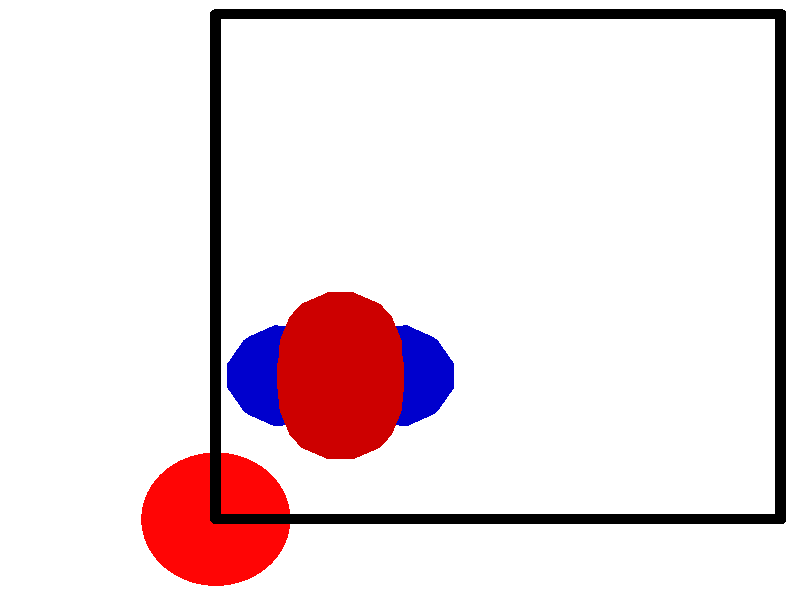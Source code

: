 #version 3.6;
#include "colors.inc"
#include "finish.inc"

global_settings {assumed_gamma 2.2 max_trace_level 6}
background {color White transmit 1.0}
camera {orthographic angle 0
  right -7.08*x up 5.94*y
  direction 10.00*z
  location <0,0,10.00> look_at <0,0,0>}


light_source {<  2.00,   3.00,  40.00> color White
  area_light <0.70, 0, 0>, <0, 0.70, 0>, 3, 3
  adaptive 1 jitter}
// no fog
#declare simple = finish {phong 0.7 ambient 0.4 diffuse 0.55}
#declare pale = finish {ambient 0.9 diffuse 0.30 roughness 0.001 specular 0.2 }
#declare intermediate = finish {ambient 0.4 diffuse 0.6 specular 0.1 roughness 0.04}
#declare vmd = finish {ambient 0.2 diffuse 0.80 phong 0.25 phong_size 10.0 specular 0.2 roughness 0.1}
#declare jmol = finish {ambient 0.4 diffuse 0.6 specular 1 roughness 0.001 metallic}
#declare ase2 = finish {ambient 0.2 brilliance 3 diffuse 0.6 metallic specular 0.7 roughness 0.04 reflection 0.15}
#declare ase3 = finish {ambient 0.4 brilliance 2 diffuse 0.6 metallic specular 1.0 roughness 0.001 reflection 0.0}
#declare glass = finish {ambient 0.4 diffuse 0.35 specular 1.0 roughness 0.001}
#declare glass2 = finish {ambient 0.3 diffuse 0.3 specular 1.0 reflection 0.25 roughness 0.001}
#declare Rcell = 0.050;
#declare Rbond = 0.100;

#macro atom(LOC, R, COL, TRANS, FIN)
  sphere{LOC, R texture{pigment{color COL transmit TRANS} finish{FIN}}}
#end
#macro constrain(LOC, R, COL, TRANS FIN)
union{torus{R, Rcell rotate 45*z texture{pigment{color COL transmit TRANS} finish{FIN}}}
     torus{R, Rcell rotate -45*z texture{pigment{color COL transmit TRANS} finish{FIN}}}
     translate LOC}
#end

cylinder {< -1.63,  -2.17,  -5.00>, <  3.37,  -2.17,  -5.00>, Rcell pigment {Black}}
cylinder {< -1.63,   2.83,  -5.00>, <  3.37,   2.83,  -5.00>, Rcell pigment {Black}}
cylinder {< -1.63,   2.83,   0.00>, <  3.37,   2.83,   0.00>, Rcell pigment {Black}}
cylinder {< -1.63,  -2.17,   0.00>, <  3.37,  -2.17,   0.00>, Rcell pigment {Black}}
cylinder {< -1.63,  -2.17,  -5.00>, < -1.63,   2.83,  -5.00>, Rcell pigment {Black}}
cylinder {<  3.37,  -2.17,  -5.00>, <  3.37,   2.83,  -5.00>, Rcell pigment {Black}}
cylinder {<  3.37,  -2.17,   0.00>, <  3.37,   2.83,   0.00>, Rcell pigment {Black}}
cylinder {< -1.63,  -2.17,   0.00>, < -1.63,   2.83,   0.00>, Rcell pigment {Black}}
cylinder {< -1.63,  -2.17,  -5.00>, < -1.63,  -2.17,   0.00>, Rcell pigment {Black}}
cylinder {<  3.37,  -2.17,  -5.00>, <  3.37,  -2.17,   0.00>, Rcell pigment {Black}}
cylinder {<  3.37,   2.83,  -5.00>, <  3.37,   2.83,   0.00>, Rcell pigment {Black}}
cylinder {< -1.63,   2.83,  -5.00>, < -1.63,   2.83,   0.00>, Rcell pigment {Black}}
atom(< -1.63,  -2.17,  -4.78>, 0.66, rgb <1.00, 0.05, 0.05>, 0.0, ase3) // #0
atom(< -3.06,  -2.17,  -5.89>, 0.31, rgb <1.00, 1.00, 1.00>, 0.0, ase3) // #1
atom(< -0.20,  -2.17,  -5.89>, 0.31, rgb <1.00, 1.00, 1.00>, 0.0, ase3) // #2

// no constraints


mesh2 {
    vertex_vectors {  160,
    
     <0.211773, 0.187500, 0.281250>, <0.218750, 0.187500, 0.272940>, <0.218750, 0.176403, 0.281250>, <0.218750, 0.170274, 0.312500>
     <0.204995, 0.187500, 0.312500>, <0.218750, 0.182408, 0.343750>, <0.214223, 0.187500, 0.343750>, <0.218750, 0.187500, 0.350679>
     <0.202963, 0.218750, 0.281250>, <0.218750, 0.218750, 0.268732>, <0.193402, 0.218750, 0.312500>, <0.196091, 0.218750, 0.343750>
     <0.218750, 0.217465, 0.375000>, <0.217884, 0.218750, 0.375000>, <0.218750, 0.218750, 0.375904>, <0.213914, 0.250000, 0.281250>
     <0.218750, 0.250000, 0.280838>, <0.191907, 0.250000, 0.312500>, <0.190597, 0.250000, 0.343750>, <0.206879, 0.250000, 0.375000>
     <0.218750, 0.250000, 0.387201>, <0.213914, 0.281250, 0.281250>, <0.218750, 0.281250, 0.280838>, <0.191907, 0.281250, 0.312500>
     <0.190597, 0.281250, 0.343750>, <0.206879, 0.281250, 0.375000>, <0.218750, 0.281250, 0.387201>, <0.202963, 0.312500, 0.281250>
     <0.218750, 0.312500, 0.268732>, <0.193402, 0.312500, 0.312500>, <0.196091, 0.312500, 0.343750>, <0.217884, 0.312500, 0.375000>
     <0.218750, 0.312500, 0.375904>, <0.211773, 0.343750, 0.281250>, <0.218750, 0.343750, 0.272940>, <0.204995, 0.343750, 0.312500>
     <0.214223, 0.343750, 0.343750>, <0.218750, 0.343750, 0.350679>, <0.218750, 0.313785, 0.375000>, <0.218750, 0.354847, 0.281250>
     <0.218750, 0.360976, 0.312500>, <0.218750, 0.348842, 0.343750>, <0.247957, 0.156250, 0.312500>, <0.250000, 0.156250, 0.299463>
     <0.250000, 0.155121, 0.312500>, <0.250000, 0.156250, 0.315917>, <0.235291, 0.187500, 0.250000>, <0.250000, 0.187500, 0.238037>
     <0.250000, 0.170125, 0.250000>, <0.250000, 0.156828, 0.281250>, <0.250000, 0.164401, 0.343750>, <0.250000, 0.187500, 0.371736>
     <0.229533, 0.218750, 0.250000>, <0.250000, 0.218750, 0.226678>, <0.250000, 0.192356, 0.375000>, <0.250000, 0.218750, 0.392785>
     <0.250000, 0.231732, 0.250000>, <0.250000, 0.226431, 0.281250>, <0.219388, 0.250000, 0.281250>, <0.250000, 0.250000, 0.306605>
     <0.250000, 0.250000, 0.400513>, <0.219388, 0.281250, 0.281250>, <0.250000, 0.281250, 0.306605>, <0.250000, 0.281250, 0.400513>
     <0.229533, 0.312500, 0.250000>, <0.250000, 0.312500, 0.226678>, <0.250000, 0.299518, 0.250000>, <0.250000, 0.304819, 0.281250>
     <0.250000, 0.312500, 0.392785>, <0.235291, 0.343750, 0.250000>, <0.250000, 0.343750, 0.238037>, <0.250000, 0.338894, 0.375000>
     <0.250000, 0.343750, 0.371736>, <0.250000, 0.361125, 0.250000>, <0.250000, 0.374422, 0.281250>, <0.247957, 0.375000, 0.312500>
     <0.250000, 0.375000, 0.299463>, <0.250000, 0.375000, 0.315917>, <0.250000, 0.366849, 0.343750>, <0.250000, 0.376129, 0.312500>
     <0.281250, 0.156250, 0.299463>, <0.281250, 0.155121, 0.312500>, <0.281250, 0.156250, 0.315917>, <0.281250, 0.187500, 0.238037>
     <0.281250, 0.170125, 0.250000>, <0.281250, 0.156828, 0.281250>, <0.281250, 0.164401, 0.343750>, <0.281250, 0.187500, 0.371736>
     <0.281250, 0.218750, 0.226678>, <0.281250, 0.192356, 0.375000>, <0.281250, 0.218750, 0.392785>, <0.281250, 0.231732, 0.250000>
     <0.281250, 0.226431, 0.281250>, <0.281250, 0.250000, 0.306605>, <0.281250, 0.250000, 0.400513>, <0.281250, 0.281250, 0.306605>
     <0.281250, 0.281250, 0.400513>, <0.281250, 0.312500, 0.226678>, <0.281250, 0.299518, 0.250000>, <0.281250, 0.304819, 0.281250>
     <0.281250, 0.312500, 0.392785>, <0.281250, 0.343750, 0.238037>, <0.281250, 0.338894, 0.375000>, <0.281250, 0.343750, 0.371736>
     <0.281250, 0.361125, 0.250000>, <0.281250, 0.374422, 0.281250>, <0.281250, 0.375000, 0.299463>, <0.281250, 0.366849, 0.343750>
     <0.281250, 0.375000, 0.315917>, <0.281250, 0.376129, 0.312500>, <0.283293, 0.156250, 0.312500>, <0.295959, 0.187500, 0.250000>
     <0.312500, 0.187500, 0.272940>, <0.312500, 0.176403, 0.281250>, <0.312500, 0.170274, 0.312500>, <0.312500, 0.182408, 0.343750>
     <0.312500, 0.187500, 0.350679>, <0.301717, 0.218750, 0.250000>, <0.312500, 0.218750, 0.268732>, <0.312500, 0.217465, 0.375000>
     <0.312500, 0.218750, 0.375904>, <0.312500, 0.250000, 0.280838>, <0.311862, 0.250000, 0.281250>, <0.312500, 0.250000, 0.387201>
     <0.311862, 0.281250, 0.281250>, <0.312500, 0.281250, 0.280838>, <0.312500, 0.281250, 0.387201>, <0.301717, 0.312500, 0.250000>
     <0.312500, 0.312500, 0.268732>, <0.312500, 0.312500, 0.375904>, <0.295959, 0.343750, 0.250000>, <0.312500, 0.343750, 0.272940>
     <0.312500, 0.313785, 0.375000>, <0.312500, 0.343750, 0.350679>, <0.312500, 0.354847, 0.281250>, <0.283293, 0.375000, 0.312500>
     <0.312500, 0.360976, 0.312500>, <0.312500, 0.348842, 0.343750>, <0.319477, 0.187500, 0.281250>, <0.326255, 0.187500, 0.312500>
     <0.317027, 0.187500, 0.343750>, <0.328287, 0.218750, 0.281250>, <0.337848, 0.218750, 0.312500>, <0.335159, 0.218750, 0.343750>
     <0.313366, 0.218750, 0.375000>, <0.317336, 0.250000, 0.281250>, <0.339343, 0.250000, 0.312500>, <0.340653, 0.250000, 0.343750>
     <0.324371, 0.250000, 0.375000>, <0.317336, 0.281250, 0.281250>, <0.339343, 0.281250, 0.312500>, <0.340653, 0.281250, 0.343750>
     <0.324371, 0.281250, 0.375000>, <0.328287, 0.312500, 0.281250>, <0.337848, 0.312500, 0.312500>, <0.335159, 0.312500, 0.343750>
    <0.313366, 0.312500, 0.375000>, <0.319477, 0.343750, 0.281250>, <0.326255, 0.343750, 0.312500>, <0.317027, 0.343750, 0.343750>
    }
    face_indices { 316,
    
     <2, 1, 0>, <4, 3, 0>, <0, 3, 2>, <6, 5, 4>, <4, 5, 3>
     <6, 7, 5>, <0, 1, 8>, <8, 1, 9>, <0, 10, 4>, <0, 8, 10>
     <4, 11, 6>, <4, 10, 11>, <7, 6, 12>, <6, 13, 12>, <6, 11, 13>
     <13, 14, 12>, <8, 9, 15>, <15, 9, 16>, <8, 17, 10>, <8, 15, 17>
     <10, 18, 11>, <10, 17, 18>, <11, 19, 13>, <11, 18, 19>, <14, 13, 20>
     <20, 13, 19>, <15, 16, 21>, <21, 16, 22>, <15, 23, 17>, <15, 21, 23>
     <17, 24, 18>, <17, 23, 24>, <18, 25, 19>, <18, 24, 25>, <20, 19, 26>
     <26, 19, 25>, <21, 22, 27>, <27, 22, 28>, <21, 29, 23>, <21, 27, 29>
     <23, 30, 24>, <23, 29, 30>, <24, 31, 25>, <24, 30, 31>, <26, 25, 32>
     <32, 25, 31>, <27, 28, 33>, <33, 28, 34>, <27, 35, 29>, <27, 33, 35>
     <29, 36, 30>, <29, 35, 36>, <38, 31, 37>, <31, 36, 37>, <31, 30, 36>
     <31, 38, 32>, <34, 39, 33>, <33, 39, 35>, <35, 39, 40>, <35, 40, 36>
     <36, 40, 41>, <36, 41, 37>, <44, 43, 42>, <42, 45, 44>, <48, 47, 46>
     <1, 2, 46>, <2, 48, 46>, <2, 49, 48>, <3, 42, 43>, <49, 3, 43>
     <2, 3, 49>, <50, 45, 42>, <3, 50, 42>, <5, 50, 3>, <5, 7, 50>
     <50, 7, 51>, <46, 47, 52>, <52, 47, 53>, <52, 9, 1>, <52, 1, 46>
     <54, 51, 7>, <54, 7, 12>, <12, 14, 54>, <54, 14, 55>, <53, 56, 52>
     <16, 9, 52>, <57, 16, 52>, <56, 57, 52>, <16, 57, 58>, <59, 58, 57>
     <20, 55, 14>, <20, 60, 55>, <61, 22, 58>, <58, 22, 16>, <58, 59, 62>
     <58, 62, 61>, <26, 60, 20>, <26, 63, 60>, <66, 65, 64>, <67, 66, 61>
     <66, 28, 61>, <28, 22, 61>, <66, 64, 28>, <67, 61, 62>, <32, 63, 26>
     <32, 68, 63>, <64, 65, 69>, <69, 65, 70>, <69, 34, 28>, <69, 28, 64>
     <72, 71, 38>, <72, 38, 37>, <32, 38, 68>, <68, 38, 71>, <70, 73, 69>
     <69, 73, 34>, <73, 39, 34>, <73, 74, 39>, <74, 76, 75>, <40, 74, 75>
     <39, 74, 40>, <40, 75, 77>, <78, 40, 77>, <41, 40, 78>, <37, 41, 72>
     <72, 41, 78>, <76, 79, 75>, <75, 79, 77>, <81, 80, 44>, <44, 80, 43>
     <44, 45, 81>, <81, 45, 82>, <84, 83, 48>, <48, 83, 47>, <85, 48, 49>
     <85, 84, 48>, <49, 43, 80>, <49, 80, 85>, <86, 82, 45>, <86, 45, 50>
     <50, 51, 86>, <86, 51, 87>, <83, 53, 47>, <88, 53, 83>, <89, 87, 51>
     <89, 51, 54>, <54, 55, 89>, <89, 55, 90>, <88, 91, 53>, <53, 91, 56>
     <56, 92, 57>, <91, 92, 56>, <59, 57, 92>, <59, 92, 93>, <60, 90, 55>
     <60, 94, 90>, <93, 62, 59>, <95, 62, 93>, <63, 94, 60>, <63, 96, 94>
     <98, 97, 66>, <66, 97, 65>, <99, 66, 67>, <99, 98, 66>, <67, 62, 95>
     <67, 95, 99>, <68, 96, 63>, <68, 100, 96>, <97, 70, 65>, <101, 70, 97>
     <103, 102, 71>, <103, 71, 72>, <68, 71, 100>, <100, 71, 102>, <101, 104, 70>
     <70, 104, 73>, <73, 105, 74>, <104, 105, 73>, <76, 74, 105>, <76, 105, 106>
     <108, 107, 78>, <108, 78, 77>, <72, 78, 103>, <103, 78, 107>, <106, 109, 76>
     <76, 109, 79>, <77, 79, 108>, <108, 79, 109>, <110, 80, 81>, <82, 110, 81>
     <111, 83, 84>, <111, 84, 112>, <84, 113, 112>, <84, 85, 113>, <85, 80, 110>
     <114, 85, 110>, <113, 85, 114>, <114, 110, 82>, <86, 114, 82>, <115, 114, 86>
     <86, 87, 115>, <115, 87, 116>, <117, 88, 111>, <111, 88, 83>, <111, 112, 118>
     <111, 118, 117>, <119, 116, 87>, <119, 87, 89>, <89, 90, 119>, <119, 90, 120>
     <117, 91, 88>, <92, 91, 117>, <121, 92, 117>, <118, 121, 117>, <122, 92, 121>
     <122, 93, 92>, <94, 120, 90>, <94, 123, 120>, <122, 121, 124>, <124, 121, 125>
     <124, 95, 93>, <124, 93, 122>, <96, 123, 94>, <96, 126, 123>, <127, 97, 98>
     <125, 128, 124>, <128, 98, 124>, <98, 99, 124>, <98, 128, 127>, <124, 99, 95>
     <100, 126, 96>, <100, 129, 126>, <130, 101, 127>, <127, 101, 97>, <127, 128, 131>
     <127, 131, 130>, <133, 132, 102>, <133, 102, 103>, <100, 102, 129>, <129, 102, 132>
     <130, 104, 101>, <131, 134, 130>, <134, 104, 130>, <134, 105, 104>, <136, 135, 106>
     <105, 136, 106>, <134, 136, 105>, <107, 108, 135>, <136, 107, 135>, <137, 107, 136>
     <103, 107, 133>, <133, 107, 137>, <135, 109, 106>, <109, 135, 108>, <138, 112, 113>
     <114, 139, 113>, <113, 139, 138>, <115, 140, 114>, <114, 140, 139>, <116, 140, 115>
     <141, 118, 138>, <138, 118, 112>, <142, 138, 139>, <141, 138, 142>, <143, 139, 140>
     <142, 139, 143>, <119, 144, 116>, <144, 140, 116>, <144, 143, 140>, <120, 144, 119>
     <145, 121, 141>, <141, 121, 118>, <146, 141, 142>, <145, 141, 146>, <147, 142, 143>
     <146, 142, 147>, <148, 143, 144>, <147, 143, 148>, <123, 148, 120>, <120, 148, 144>
     <149, 125, 145>, <145, 125, 121>, <150, 145, 146>, <149, 145, 150>, <151, 146, 147>
     <150, 146, 151>, <152, 147, 148>, <151, 147, 152>, <126, 152, 123>, <123, 152, 148>
     <153, 128, 149>, <149, 128, 125>, <154, 149, 150>, <153, 149, 154>, <155, 150, 151>
     <154, 150, 155>, <156, 151, 152>, <155, 151, 156>, <129, 156, 126>, <126, 156, 152>
     <157, 131, 153>, <153, 131, 128>, <158, 153, 154>, <157, 153, 158>, <159, 154, 155>
     <158, 154, 159>, <133, 159, 132>, <159, 156, 132>, <159, 155, 156>, <132, 156, 129>
     <157, 134, 131>, <134, 157, 136>, <136, 157, 158>, <136, 158, 137>, <137, 158, 159>
    <137, 159, 133>
    }

  material {
    texture {
      pigment { rgbt < 0.8, 0., 0., 0.5> }
      finish{ diffuse 0.85 ambient 0.99 brilliance 3 specular 0.5 roughness 0.001
        reflection { 0.05, 0.98 fresnel on exponent 1.5 }
        conserve_energy
      }
    }
    interior { ior 3.1 }
  }
  photons {
      target
      refraction on
      reflection on
      collect on
  }
  matrix < 7.466667, 0.000000, 0.000000,
           0.000000, 7.466667, 0.000000,
           0.000000, 0.000000, 7.466667,
           -2.508333, -2.733333, -0.233333>
    }
    

mesh2 {
    vertex_vectors {  164,
    
     <0.150497, 0.218750, 0.218750>, <0.156250, 0.218750, 0.196988>, <0.156250, 0.214027, 0.218750>, <0.156250, 0.218750, 0.227778>
     <0.137582, 0.250000, 0.187500>, <0.156250, 0.250000, 0.163062>, <0.156250, 0.221847, 0.187500>, <0.130980, 0.250000, 0.218750>
     <0.156250, 0.229064, 0.250000>, <0.139191, 0.250000, 0.250000>, <0.156250, 0.250000, 0.263830>, <0.137582, 0.281250, 0.187500>
     <0.156250, 0.281250, 0.163062>, <0.130980, 0.281250, 0.218750>, <0.139191, 0.281250, 0.250000>, <0.156250, 0.281250, 0.263830>
     <0.156250, 0.309403, 0.187500>, <0.150497, 0.312500, 0.218750>, <0.156250, 0.312500, 0.196988>, <0.156250, 0.312500, 0.227778>
     <0.156250, 0.302186, 0.250000>, <0.156250, 0.317223, 0.218750>, <0.159203, 0.218750, 0.187500>, <0.187500, 0.218750, 0.162713>
     <0.187500, 0.202839, 0.187500>, <0.187500, 0.198439, 0.218750>, <0.187500, 0.212444, 0.250000>, <0.171655, 0.218750, 0.250000>
     <0.187500, 0.218750, 0.254898>, <0.166275, 0.250000, 0.156250>, <0.187500, 0.250000, 0.142461>, <0.187500, 0.228678, 0.156250>
     <0.187500, 0.250000, 0.277572>, <0.166275, 0.281250, 0.156250>, <0.187500, 0.281250, 0.142461>, <0.187500, 0.281250, 0.277572>
     <0.187500, 0.302572, 0.156250>, <0.159203, 0.312500, 0.187500>, <0.187500, 0.312500, 0.162713>, <0.171655, 0.312500, 0.250000>
     <0.187500, 0.312500, 0.254898>, <0.187500, 0.328411, 0.187500>, <0.187500, 0.332811, 0.218750>, <0.187500, 0.318806, 0.250000>
     <0.218750, 0.218750, 0.160846>, <0.218750, 0.204406, 0.187500>, <0.218750, 0.202473, 0.218750>, <0.194876, 0.218750, 0.250000>
     <0.218750, 0.218750, 0.235541>, <0.218750, 0.250000, 0.137994>, <0.218750, 0.224466, 0.156250>, <0.218750, 0.219827, 0.250000>
     <0.218750, 0.250000, 0.277929>, <0.218750, 0.281250, 0.137994>, <0.218750, 0.281250, 0.277929>, <0.218750, 0.306784, 0.156250>
     <0.218750, 0.312500, 0.160846>, <0.194876, 0.312500, 0.250000>, <0.218750, 0.311423, 0.250000>, <0.218750, 0.312500, 0.235541>
     <0.218750, 0.326844, 0.187500>, <0.218750, 0.328777, 0.218750>, <0.240246, 0.218750, 0.187500>, <0.231521, 0.218750, 0.218750>
     <0.250000, 0.250000, 0.145141>, <0.250000, 0.237136, 0.156250>, <0.250000, 0.225870, 0.187500>, <0.250000, 0.235776, 0.218750>
     <0.250000, 0.242139, 0.250000>, <0.250000, 0.229904, 0.281250>, <0.223900, 0.250000, 0.281250>, <0.250000, 0.250000, 0.302868>
     <0.250000, 0.281250, 0.145141>, <0.223900, 0.281250, 0.281250>, <0.250000, 0.281250, 0.302868>, <0.250000, 0.294114, 0.156250>
     <0.240246, 0.312500, 0.187500>, <0.250000, 0.305380, 0.187500>, <0.231521, 0.312500, 0.218750>, <0.250000, 0.295474, 0.218750>
     <0.250000, 0.289111, 0.250000>, <0.250000, 0.301346, 0.281250>, <0.281250, 0.250000, 0.145141>, <0.281250, 0.237136, 0.156250>
     <0.281250, 0.225870, 0.187500>, <0.281250, 0.235776, 0.218750>, <0.281250, 0.242139, 0.250000>, <0.281250, 0.229904, 0.281250>
     <0.281250, 0.250000, 0.302868>, <0.281250, 0.281250, 0.145141>, <0.281250, 0.281250, 0.302868>, <0.281250, 0.294114, 0.156250>
     <0.281250, 0.305380, 0.187500>, <0.281250, 0.295474, 0.218750>, <0.281250, 0.289111, 0.250000>, <0.281250, 0.301346, 0.281250>
     <0.291004, 0.218750, 0.187500>, <0.312500, 0.218750, 0.160846>, <0.312500, 0.204406, 0.187500>, <0.312500, 0.202473, 0.218750>
     <0.299729, 0.218750, 0.218750>, <0.312500, 0.218750, 0.235541>, <0.312500, 0.250000, 0.137994>, <0.312500, 0.224466, 0.156250>
     <0.312500, 0.219827, 0.250000>, <0.307350, 0.250000, 0.281250>, <0.312500, 0.250000, 0.277929>, <0.312500, 0.281250, 0.137994>
     <0.307350, 0.281250, 0.281250>, <0.312500, 0.281250, 0.277929>, <0.312500, 0.306784, 0.156250>, <0.291004, 0.312500, 0.187500>
     <0.312500, 0.312500, 0.160846>, <0.299729, 0.312500, 0.218750>, <0.312500, 0.312500, 0.235541>, <0.312500, 0.311423, 0.250000>
     <0.312500, 0.326844, 0.187500>, <0.312500, 0.328777, 0.218750>, <0.343750, 0.218750, 0.162713>, <0.343750, 0.202839, 0.187500>
     <0.343750, 0.198439, 0.218750>, <0.343750, 0.212444, 0.250000>, <0.336374, 0.218750, 0.250000>, <0.343750, 0.218750, 0.254898>
     <0.343750, 0.250000, 0.142461>, <0.343750, 0.228678, 0.156250>, <0.343750, 0.250000, 0.277572>, <0.343750, 0.281250, 0.142461>
     <0.343750, 0.281250, 0.277572>, <0.343750, 0.302572, 0.156250>, <0.343750, 0.312500, 0.162713>, <0.336374, 0.312500, 0.250000>
     <0.343750, 0.312500, 0.254898>, <0.343750, 0.328411, 0.187500>, <0.343750, 0.332811, 0.218750>, <0.343750, 0.318806, 0.250000>
     <0.372047, 0.218750, 0.187500>, <0.375000, 0.218750, 0.196988>, <0.375000, 0.214027, 0.218750>, <0.359595, 0.218750, 0.250000>
     <0.375000, 0.218750, 0.227778>, <0.364975, 0.250000, 0.156250>, <0.375000, 0.250000, 0.163062>, <0.375000, 0.221847, 0.187500>
     <0.375000, 0.229064, 0.250000>, <0.375000, 0.250000, 0.263830>, <0.364975, 0.281250, 0.156250>, <0.375000, 0.281250, 0.163062>
     <0.375000, 0.281250, 0.263830>, <0.372047, 0.312500, 0.187500>, <0.375000, 0.309403, 0.187500>, <0.375000, 0.312500, 0.196988>
     <0.359595, 0.312500, 0.250000>, <0.375000, 0.302186, 0.250000>, <0.375000, 0.312500, 0.227778>, <0.375000, 0.317223, 0.218750>
     <0.380753, 0.218750, 0.218750>, <0.393668, 0.250000, 0.187500>, <0.400270, 0.250000, 0.218750>, <0.392059, 0.250000, 0.250000>
    <0.393668, 0.281250, 0.187500>, <0.400270, 0.281250, 0.218750>, <0.392059, 0.281250, 0.250000>, <0.380753, 0.312500, 0.218750>
    }
    face_indices { 324,
    
     <2, 1, 0>, <0, 3, 2>, <6, 5, 4>, <6, 4, 1>, <4, 0, 1>
     <4, 7, 0>, <3, 0, 8>, <0, 9, 8>, <0, 7, 9>, <9, 10, 8>
     <4, 5, 11>, <11, 5, 12>, <4, 13, 7>, <4, 11, 13>, <7, 14, 9>
     <7, 13, 14>, <10, 9, 15>, <15, 9, 14>, <12, 16, 11>, <18, 17, 16>
     <17, 11, 16>, <17, 13, 11>, <20, 14, 19>, <14, 17, 19>, <14, 13, 17>
     <14, 20, 15>, <18, 21, 17>, <17, 21, 19>, <24, 23, 22>, <1, 2, 22>
     <2, 24, 22>, <2, 25, 24>, <27, 26, 3>, <26, 2, 3>, <26, 25, 2>
     <27, 28, 26>, <31, 30, 29>, <31, 29, 23>, <23, 29, 22>, <29, 5, 22>
     <5, 6, 22>, <22, 6, 1>, <8, 27, 3>, <8, 10, 27>, <10, 28, 27>
     <10, 32, 28>, <29, 30, 33>, <33, 30, 34>, <33, 12, 5>, <33, 5, 29>
     <15, 32, 10>, <15, 35, 32>, <34, 36, 33>, <36, 38, 37>, <36, 37, 16>
     <33, 36, 16>, <12, 33, 16>, <37, 18, 16>, <19, 39, 20>, <39, 40, 20>
     <40, 15, 20>, <40, 35, 15>, <38, 41, 37>, <37, 41, 18>, <41, 21, 18>
     <41, 42, 21>, <19, 21, 39>, <21, 43, 39>, <21, 42, 43>, <39, 43, 40>
     <45, 44, 24>, <24, 44, 23>, <46, 24, 25>, <46, 45, 24>, <48, 46, 47>
     <46, 26, 47>, <46, 25, 26>, <28, 47, 26>, <50, 49, 31>, <31, 49, 30>
     <31, 23, 44>, <31, 44, 50>, <51, 48, 47>, <47, 28, 51>, <28, 52, 51>
     <28, 32, 52>, <49, 34, 30>, <53, 34, 49>, <35, 52, 32>, <35, 54, 52>
     <53, 55, 34>, <34, 55, 36>, <38, 36, 55>, <38, 55, 56>, <59, 58, 57>
     <58, 54, 57>, <54, 40, 57>, <54, 35, 40>, <56, 60, 38>, <38, 60, 41>
     <41, 61, 42>, <60, 61, 41>, <57, 43, 59>, <43, 61, 59>, <43, 42, 61>
     <43, 57, 40>, <62, 44, 45>, <46, 63, 45>, <45, 63, 62>, <48, 63, 46>
     <65, 64, 50>, <50, 64, 49>, <50, 44, 62>, <66, 50, 62>, <65, 50, 66>
     <66, 62, 63>, <66, 63, 67>, <67, 63, 48>, <51, 67, 48>, <68, 67, 51>
     <70, 69, 52>, <69, 51, 52>, <69, 68, 51>, <70, 71, 69>, <64, 53, 49>
     <72, 53, 64>, <54, 73, 70>, <54, 70, 52>, <71, 70, 74>, <74, 70, 73>
     <72, 75, 53>, <53, 75, 55>, <77, 76, 56>, <55, 77, 56>, <75, 77, 55>
     <79, 78, 76>, <79, 76, 77>, <58, 59, 78>, <79, 58, 78>, <80, 58, 79>
     <54, 58, 73>, <58, 81, 73>, <58, 80, 81>, <73, 81, 74>, <76, 60, 56>
     <60, 76, 61>, <61, 76, 78>, <61, 78, 59>, <83, 82, 65>, <65, 82, 64>
     <84, 65, 66>, <84, 83, 65>, <85, 66, 67>, <85, 84, 66>, <86, 67, 68>
     <86, 85, 67>, <87, 68, 69>, <87, 86, 68>, <69, 71, 87>, <87, 71, 88>
     <82, 72, 64>, <89, 72, 82>, <74, 88, 71>, <74, 90, 88>, <89, 91, 72>
     <72, 91, 75>, <75, 92, 77>, <91, 92, 75>, <77, 93, 79>, <92, 93, 77>
     <79, 94, 80>, <93, 94, 79>, <80, 95, 81>, <94, 95, 80>, <74, 81, 90>
     <90, 81, 95>, <98, 97, 96>, <100, 99, 96>, <96, 99, 98>, <100, 101, 99>
     <103, 102, 83>, <83, 102, 82>, <84, 96, 97>, <103, 84, 97>, <83, 84, 103>
     <96, 84, 85>, <96, 85, 100>, <104, 101, 100>, <85, 104, 100>, <86, 104, 85>
     <106, 104, 105>, <104, 87, 105>, <104, 86, 87>, <88, 105, 87>, <102, 89, 82>
     <107, 89, 102>, <106, 105, 108>, <106, 108, 109>, <90, 108, 88>, <88, 108, 105>
     <107, 110, 89>, <89, 110, 91>, <110, 112, 111>, <92, 110, 111>, <91, 110, 92>
     <113, 93, 92>, <113, 92, 111>, <93, 113, 114>, <115, 93, 114>, <94, 93, 115>
     <108, 95, 109>, <95, 115, 109>, <95, 94, 115>, <95, 108, 90>, <112, 116, 111>
     <111, 116, 113>, <113, 116, 117>, <113, 117, 114>, <119, 118, 98>, <98, 118, 97>
     <120, 98, 99>, <120, 119, 98>, <122, 121, 101>, <121, 99, 101>, <121, 120, 99>
     <122, 123, 121>, <125, 124, 103>, <103, 124, 102>, <103, 97, 118>, <103, 118, 125>
     <104, 122, 101>, <104, 106, 122>, <106, 123, 122>, <106, 126, 123>, <124, 107, 102>
     <127, 107, 124>, <109, 126, 106>, <109, 128, 126>, <127, 129, 107>, <107, 129, 110>
     <112, 110, 129>, <112, 129, 130>, <114, 131, 115>, <131, 132, 115>, <132, 109, 115>
     <132, 128, 109>, <130, 133, 112>, <112, 133, 116>, <116, 134, 117>, <133, 134, 116>
     <114, 117, 131>, <117, 135, 131>, <117, 134, 135>, <131, 135, 132>, <136, 118, 119>
     <136, 119, 137>, <119, 138, 137>, <119, 120, 138>, <140, 138, 139>, <138, 121, 139>
     <138, 120, 121>, <123, 139, 121>, <141, 124, 125>, <142, 141, 125>, <142, 125, 118>
     <143, 142, 118>, <136, 143, 118>, <143, 136, 137>, <144, 140, 139>, <139, 123, 144>
     <123, 145, 144>, <123, 126, 145>, <146, 127, 141>, <141, 127, 124>, <141, 142, 147>
     <141, 147, 146>, <128, 145, 126>, <128, 148, 145>, <146, 129, 127>, <150, 149, 130>
     <150, 130, 129>, <147, 150, 129>, <146, 147, 129>, <151, 149, 150>, <154, 153, 152>
     <153, 148, 152>, <148, 132, 152>, <148, 128, 132>, <149, 133, 130>, <151, 155, 149>
     <155, 133, 149>, <155, 134, 133>, <152, 135, 154>, <135, 155, 154>, <135, 134, 155>
     <135, 152, 132>, <156, 137, 138>, <140, 156, 138>, <157, 142, 143>, <137, 156, 143>
     <156, 157, 143>, <156, 158, 157>, <144, 159, 140>, <159, 156, 140>, <159, 158, 156>
     <145, 159, 144>, <160, 147, 157>, <157, 147, 142>, <161, 157, 158>, <160, 157, 161>
     <162, 158, 159>, <161, 158, 162>, <148, 162, 145>, <145, 162, 159>, <160, 150, 147>
     <150, 160, 151>, <160, 163, 151>, <160, 161, 163>, <154, 163, 153>, <163, 162, 153>
    <163, 161, 162>, <153, 162, 148>, <163, 155, 151>, <155, 163, 154>
    }

  material {
    texture {
      pigment { rgbt < 0.0, 0.0, 0.8, 0.5> }
      finish{ diffuse 0.85 ambient 0.99 brilliance 0 specular 0.5 roughness 0.001
        reflection { 0.05, 0.98 fresnel on exponent 1.5 }
        conserve_energy
      }
    }
    interior { ior  3.0 }
  }
  photons {
      target
      refraction on
      reflection on
      collect on
  }
  matrix < 7.466667, 0.000000, 0.000000,
           0.000000, 7.466667, 0.000000,
           0.000000, 0.000000, 7.466667,
           -2.508333, -2.733333, -0.233333>
    }
    